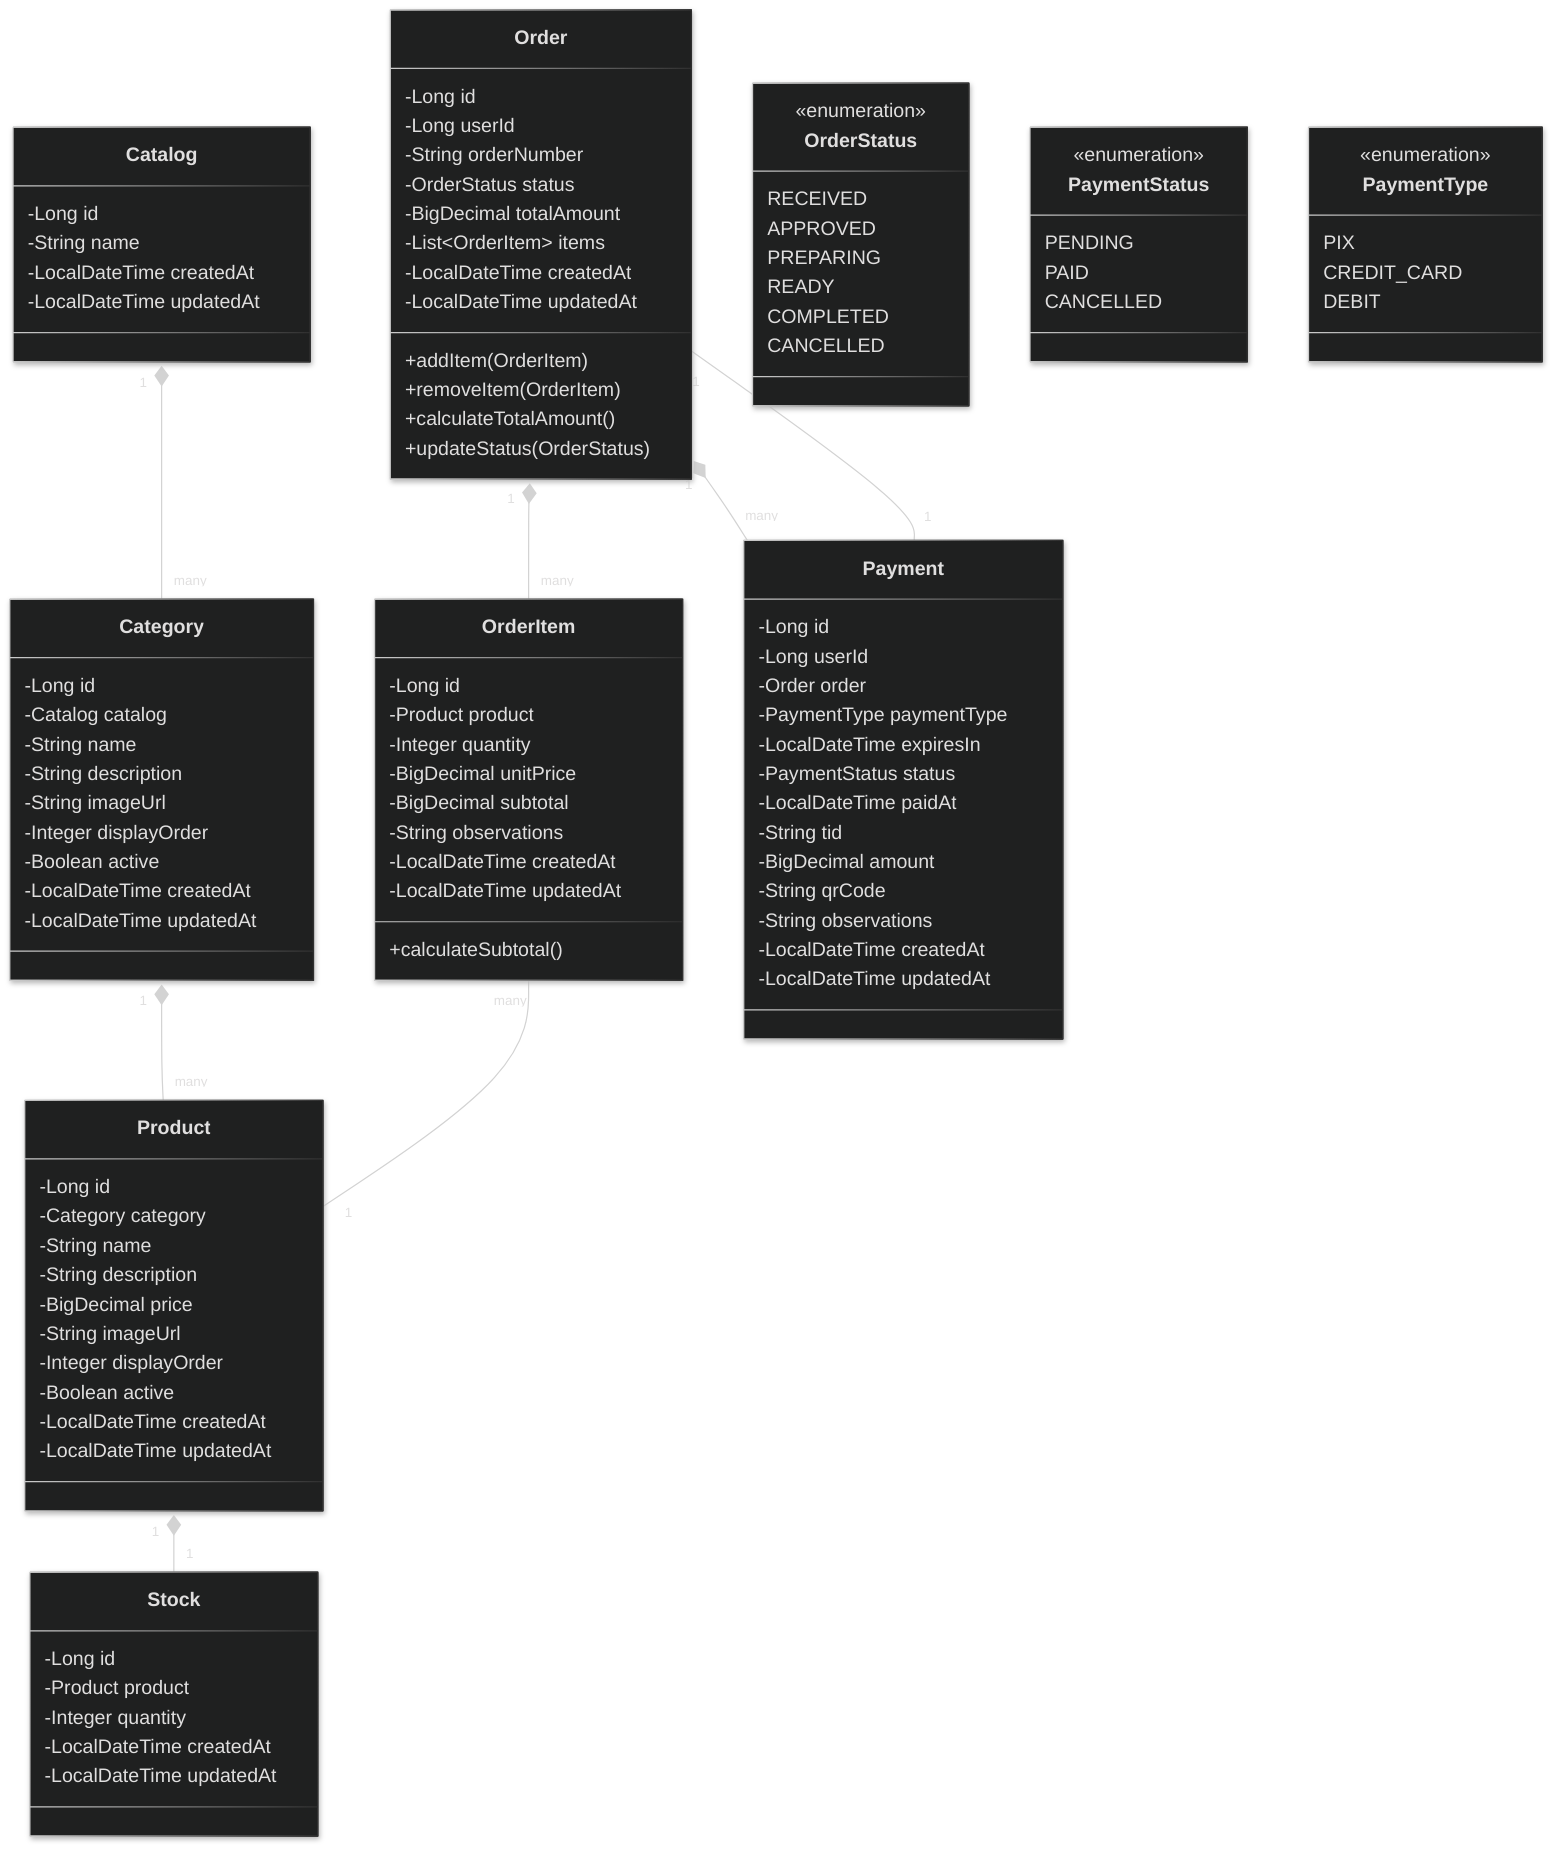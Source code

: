 ---
config:
  theme: dark
  look: neo
---
classDiagram
    class Order {
        -Long id
        -Long userId
        -String orderNumber
        -OrderStatus status
        -BigDecimal totalAmount
        -List~OrderItem~ items
        -LocalDateTime createdAt
        -LocalDateTime updatedAt
        +addItem(OrderItem)
        +removeItem(OrderItem)
        +calculateTotalAmount()
        +updateStatus(OrderStatus)
    }

    class OrderItem {
        -Long id
        -Product product
        -Integer quantity
        -BigDecimal unitPrice
        -BigDecimal subtotal
        -String observations
        -LocalDateTime createdAt
        -LocalDateTime updatedAt
        +calculateSubtotal()
    }

    class Catalog {
        -Long id
        -String name
        -LocalDateTime createdAt
        -LocalDateTime updatedAt
    }

    class Category {
        -Long id
        -Catalog catalog
        -String name
        -String description
        -String imageUrl
        -Integer displayOrder
        -Boolean active
        -LocalDateTime createdAt
        -LocalDateTime updatedAt
    }

    class Product {
        -Long id
        -Category category
        -String name
        -String description
        -BigDecimal price
        -String imageUrl
        -Integer displayOrder
        -Boolean active
        -LocalDateTime createdAt
        -LocalDateTime updatedAt
    }

    class Stock {
        -Long id
        -Product product
        -Integer quantity
        -LocalDateTime createdAt
        -LocalDateTime updatedAt
    }

    class Payment {
        -Long id
        -Long userId
        -Order order
        -PaymentType paymentType
        -LocalDateTime expiresIn
        -PaymentStatus status
        -LocalDateTime paidAt
        -String tid
        -BigDecimal amount
        -String qrCode
        -String observations
        -LocalDateTime createdAt
        -LocalDateTime updatedAt
    }

    class OrderStatus {
        <<enumeration>>
        RECEIVED
        APPROVED
        PREPARING
        READY
        COMPLETED
        CANCELLED
    }

    class PaymentStatus {
        <<enumeration>>
        PENDING
        PAID
        CANCELLED
    }

    class PaymentType {
        <<enumeration>>
        PIX
        CREDIT_CARD
        DEBIT
    }

    Order "1" *-- "many" OrderItem
    OrderItem "many" -- "1" Product
    Catalog "1" *-- "many" Category
    Category "1" *-- "many" Product
    Product "1" *-- "1" Stock
    Order "1" *-- "many" Payment
    Payment "1" -- "1" Order